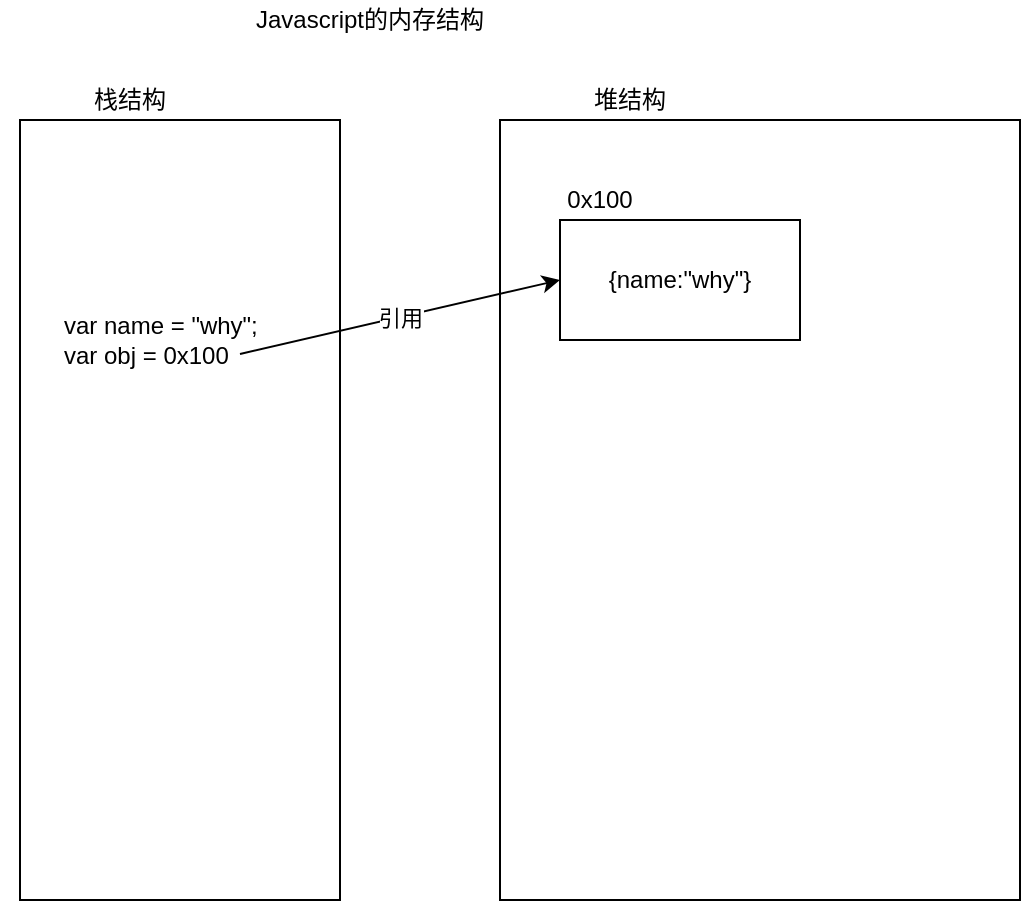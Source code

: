 <mxfile>
    <diagram id="TFwpA2LyEqjkVNBBALEd" name="第 1 页">
        <mxGraphModel dx="770" dy="527" grid="1" gridSize="10" guides="1" tooltips="1" connect="1" arrows="1" fold="1" page="1" pageScale="1" pageWidth="827" pageHeight="1169" math="0" shadow="0">
            <root>
                <mxCell id="0"/>
                <mxCell id="1" parent="0"/>
                <mxCell id="2" value="" style="rounded=0;whiteSpace=wrap;html=1;" vertex="1" parent="1">
                    <mxGeometry x="120" y="80" width="160" height="390" as="geometry"/>
                </mxCell>
                <mxCell id="3" value="" style="rounded=0;whiteSpace=wrap;html=1;" vertex="1" parent="1">
                    <mxGeometry x="360" y="80" width="260" height="390" as="geometry"/>
                </mxCell>
                <mxCell id="4" value="Javascript的内存结构" style="text;html=1;strokeColor=none;fillColor=none;align=center;verticalAlign=middle;whiteSpace=wrap;rounded=0;" vertex="1" parent="1">
                    <mxGeometry x="230" y="20" width="130" height="20" as="geometry"/>
                </mxCell>
                <mxCell id="5" value="栈结构" style="text;html=1;strokeColor=none;fillColor=none;align=center;verticalAlign=middle;whiteSpace=wrap;rounded=0;" vertex="1" parent="1">
                    <mxGeometry x="110" y="60" width="130" height="20" as="geometry"/>
                </mxCell>
                <mxCell id="6" value="堆结构" style="text;html=1;strokeColor=none;fillColor=none;align=center;verticalAlign=middle;whiteSpace=wrap;rounded=0;" vertex="1" parent="1">
                    <mxGeometry x="360" y="60" width="130" height="20" as="geometry"/>
                </mxCell>
                <mxCell id="7" value="var name = &quot;why&quot;;&lt;br&gt;var obj = 0x100" style="text;html=1;strokeColor=none;fillColor=none;align=left;verticalAlign=middle;whiteSpace=wrap;rounded=0;" vertex="1" parent="1">
                    <mxGeometry x="140" y="160" width="110" height="60" as="geometry"/>
                </mxCell>
                <mxCell id="9" value="{name:&quot;why&quot;}" style="rounded=0;whiteSpace=wrap;html=1;" vertex="1" parent="1">
                    <mxGeometry x="390" y="130" width="120" height="60" as="geometry"/>
                </mxCell>
                <mxCell id="10" value="0x100" style="text;html=1;strokeColor=none;fillColor=none;align=center;verticalAlign=middle;whiteSpace=wrap;rounded=0;" vertex="1" parent="1">
                    <mxGeometry x="390" y="110" width="40" height="20" as="geometry"/>
                </mxCell>
                <mxCell id="12" value="引用" style="endArrow=classic;html=1;entryX=0;entryY=0.5;entryDx=0;entryDy=0;entryPerimeter=0;" edge="1" parent="1" target="9">
                    <mxGeometry width="50" height="50" relative="1" as="geometry">
                        <mxPoint x="230" y="197" as="sourcePoint"/>
                        <mxPoint x="360.0" y="170.0" as="targetPoint"/>
                    </mxGeometry>
                </mxCell>
            </root>
        </mxGraphModel>
    </diagram>
</mxfile>